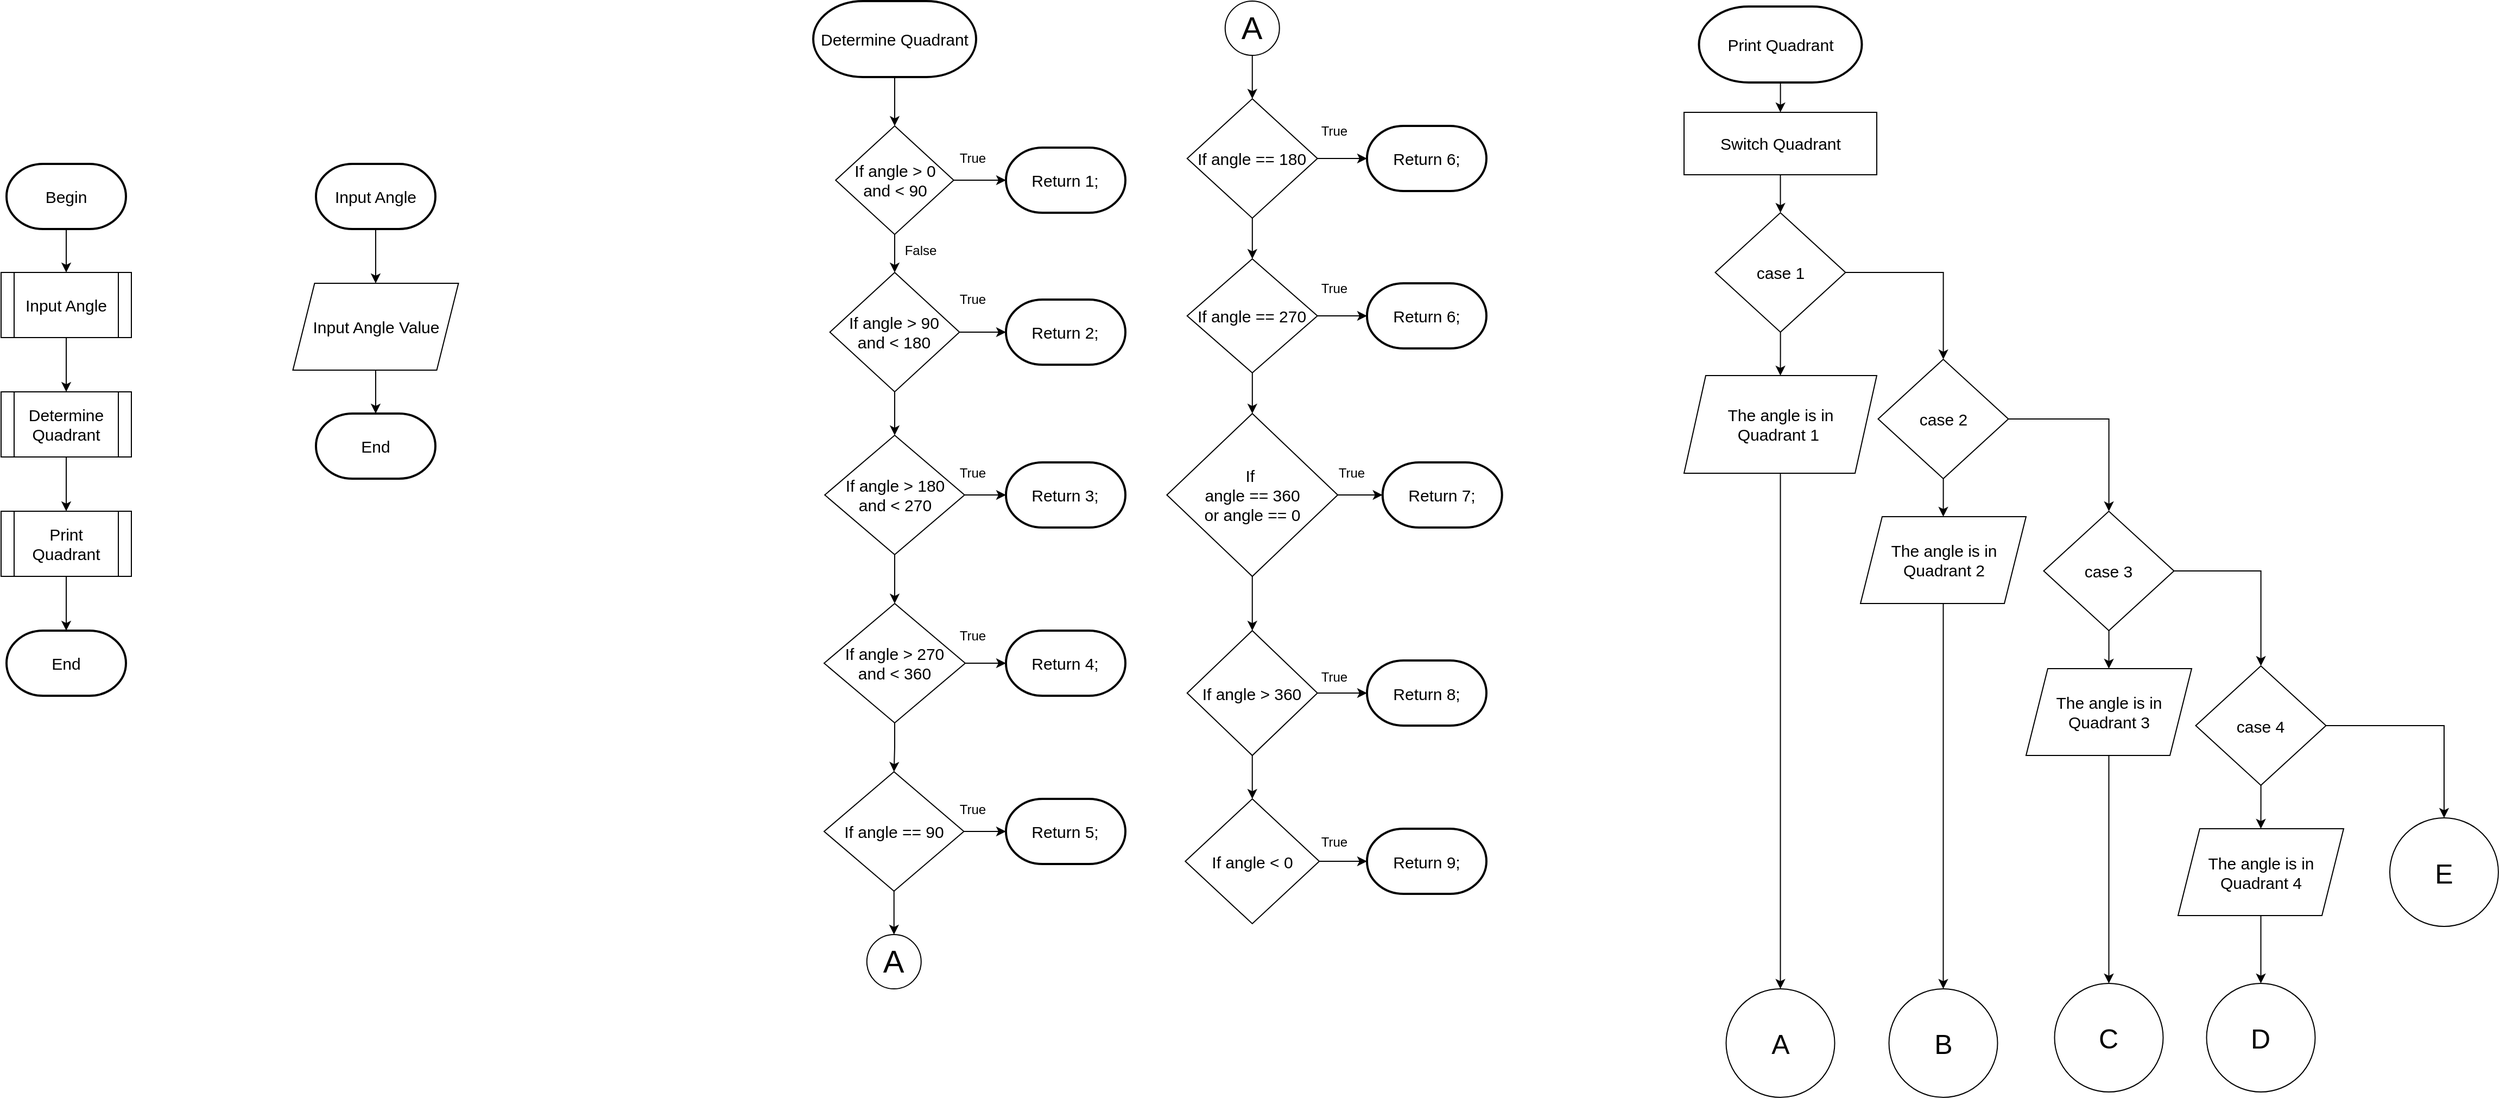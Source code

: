 <mxfile version="22.1.11" type="github">
  <diagram name="Page-1" id="Y4ryhkpG_AHfO9X048Ey">
    <mxGraphModel dx="1237" dy="649" grid="1" gridSize="10" guides="1" tooltips="1" connect="1" arrows="1" fold="1" page="1" pageScale="1" pageWidth="850" pageHeight="1100" math="0" shadow="0">
      <root>
        <mxCell id="0" />
        <mxCell id="1" parent="0" />
        <mxCell id="E4zsXZmkOVkVNq37EfI2-8" value="" style="edgeStyle=orthogonalEdgeStyle;rounded=0;orthogonalLoop=1;jettySize=auto;html=1;fontSize=15;" edge="1" parent="1" source="lAhAGREo4O89ChrYNIZD-1" target="E4zsXZmkOVkVNq37EfI2-1">
          <mxGeometry relative="1" as="geometry" />
        </mxCell>
        <mxCell id="lAhAGREo4O89ChrYNIZD-1" value="&lt;font style=&quot;font-size: 15px;&quot;&gt;Begin&lt;/font&gt;" style="strokeWidth=2;html=1;shape=mxgraph.flowchart.terminator;whiteSpace=wrap;fontSize=15;" parent="1" vertex="1">
          <mxGeometry x="215" y="195" width="110" height="60" as="geometry" />
        </mxCell>
        <mxCell id="E4zsXZmkOVkVNq37EfI2-7" value="" style="edgeStyle=orthogonalEdgeStyle;rounded=0;orthogonalLoop=1;jettySize=auto;html=1;fontSize=15;" edge="1" parent="1" source="E4zsXZmkOVkVNq37EfI2-1" target="E4zsXZmkOVkVNq37EfI2-2">
          <mxGeometry relative="1" as="geometry" />
        </mxCell>
        <mxCell id="E4zsXZmkOVkVNq37EfI2-1" value="Input Angle" style="shape=process;whiteSpace=wrap;html=1;backgroundOutline=1;fontSize=15;" vertex="1" parent="1">
          <mxGeometry x="210" y="295" width="120" height="60" as="geometry" />
        </mxCell>
        <mxCell id="E4zsXZmkOVkVNq37EfI2-6" value="" style="edgeStyle=orthogonalEdgeStyle;rounded=0;orthogonalLoop=1;jettySize=auto;html=1;fontSize=15;" edge="1" parent="1" source="E4zsXZmkOVkVNq37EfI2-2" target="E4zsXZmkOVkVNq37EfI2-3">
          <mxGeometry relative="1" as="geometry" />
        </mxCell>
        <mxCell id="E4zsXZmkOVkVNq37EfI2-2" value="Determine Quadrant" style="shape=process;whiteSpace=wrap;html=1;backgroundOutline=1;fontSize=15;" vertex="1" parent="1">
          <mxGeometry x="210" y="405" width="120" height="60" as="geometry" />
        </mxCell>
        <mxCell id="E4zsXZmkOVkVNq37EfI2-5" value="" style="edgeStyle=orthogonalEdgeStyle;rounded=0;orthogonalLoop=1;jettySize=auto;html=1;fontSize=15;" edge="1" parent="1" source="E4zsXZmkOVkVNq37EfI2-3" target="E4zsXZmkOVkVNq37EfI2-4">
          <mxGeometry relative="1" as="geometry" />
        </mxCell>
        <mxCell id="E4zsXZmkOVkVNq37EfI2-3" value="Print Quadrant" style="shape=process;whiteSpace=wrap;html=1;backgroundOutline=1;fontSize=15;" vertex="1" parent="1">
          <mxGeometry x="210" y="515" width="120" height="60" as="geometry" />
        </mxCell>
        <mxCell id="E4zsXZmkOVkVNq37EfI2-4" value="&lt;font style=&quot;font-size: 15px;&quot;&gt;End&lt;/font&gt;" style="strokeWidth=2;html=1;shape=mxgraph.flowchart.terminator;whiteSpace=wrap;fontSize=15;" vertex="1" parent="1">
          <mxGeometry x="215" y="625" width="110" height="60" as="geometry" />
        </mxCell>
        <mxCell id="E4zsXZmkOVkVNq37EfI2-13" value="" style="edgeStyle=orthogonalEdgeStyle;rounded=0;orthogonalLoop=1;jettySize=auto;html=1;entryX=0.5;entryY=0;entryDx=0;entryDy=0;fontSize=15;" edge="1" parent="1" source="E4zsXZmkOVkVNq37EfI2-9" target="E4zsXZmkOVkVNq37EfI2-10">
          <mxGeometry relative="1" as="geometry" />
        </mxCell>
        <mxCell id="E4zsXZmkOVkVNq37EfI2-9" value="&lt;font style=&quot;font-size: 15px;&quot;&gt;Input Angle&lt;/font&gt;" style="strokeWidth=2;html=1;shape=mxgraph.flowchart.terminator;whiteSpace=wrap;fontSize=15;" vertex="1" parent="1">
          <mxGeometry x="500" y="195" width="110" height="60" as="geometry" />
        </mxCell>
        <mxCell id="E4zsXZmkOVkVNq37EfI2-10" value="Input Angle Value" style="shape=parallelogram;perimeter=parallelogramPerimeter;whiteSpace=wrap;html=1;fixedSize=1;fontSize=15;" vertex="1" parent="1">
          <mxGeometry x="478.75" y="305" width="152.5" height="80" as="geometry" />
        </mxCell>
        <mxCell id="E4zsXZmkOVkVNq37EfI2-11" value="&lt;font style=&quot;font-size: 15px;&quot;&gt;End&lt;/font&gt;" style="strokeWidth=2;html=1;shape=mxgraph.flowchart.terminator;whiteSpace=wrap;fontSize=15;" vertex="1" parent="1">
          <mxGeometry x="500" y="425" width="110" height="60" as="geometry" />
        </mxCell>
        <mxCell id="E4zsXZmkOVkVNq37EfI2-12" style="edgeStyle=orthogonalEdgeStyle;rounded=0;orthogonalLoop=1;jettySize=auto;html=1;exitX=0.5;exitY=1;exitDx=0;exitDy=0;entryX=0.5;entryY=0;entryDx=0;entryDy=0;entryPerimeter=0;fontSize=15;" edge="1" parent="1" source="E4zsXZmkOVkVNq37EfI2-10" target="E4zsXZmkOVkVNq37EfI2-11">
          <mxGeometry relative="1" as="geometry" />
        </mxCell>
        <mxCell id="E4zsXZmkOVkVNq37EfI2-16" value="" style="edgeStyle=orthogonalEdgeStyle;rounded=0;orthogonalLoop=1;jettySize=auto;html=1;" edge="1" parent="1" source="E4zsXZmkOVkVNq37EfI2-14" target="E4zsXZmkOVkVNq37EfI2-15">
          <mxGeometry relative="1" as="geometry" />
        </mxCell>
        <mxCell id="E4zsXZmkOVkVNq37EfI2-14" value="&lt;font style=&quot;font-size: 15px;&quot;&gt;Determine Quadrant&lt;/font&gt;" style="strokeWidth=2;html=1;shape=mxgraph.flowchart.terminator;whiteSpace=wrap;" vertex="1" parent="1">
          <mxGeometry x="958" y="45" width="150" height="70" as="geometry" />
        </mxCell>
        <mxCell id="E4zsXZmkOVkVNq37EfI2-18" value="" style="edgeStyle=orthogonalEdgeStyle;rounded=0;orthogonalLoop=1;jettySize=auto;html=1;" edge="1" parent="1" source="E4zsXZmkOVkVNq37EfI2-15" target="E4zsXZmkOVkVNq37EfI2-19">
          <mxGeometry relative="1" as="geometry">
            <mxPoint x="1197.99" y="215" as="targetPoint" />
          </mxGeometry>
        </mxCell>
        <mxCell id="E4zsXZmkOVkVNq37EfI2-21" value="" style="edgeStyle=orthogonalEdgeStyle;rounded=0;orthogonalLoop=1;jettySize=auto;html=1;" edge="1" parent="1" source="E4zsXZmkOVkVNq37EfI2-15" target="E4zsXZmkOVkVNq37EfI2-20">
          <mxGeometry relative="1" as="geometry" />
        </mxCell>
        <mxCell id="E4zsXZmkOVkVNq37EfI2-15" value="&lt;font style=&quot;font-size: 15px;&quot;&gt;If angle &amp;gt; 0 &lt;br&gt;and &amp;lt; 90&lt;/font&gt;" style="rhombus;whiteSpace=wrap;html=1;" vertex="1" parent="1">
          <mxGeometry x="978.62" y="160" width="108.75" height="100" as="geometry" />
        </mxCell>
        <mxCell id="E4zsXZmkOVkVNq37EfI2-19" value="&lt;span style=&quot;font-size: 15px;&quot;&gt;Return 1;&lt;/span&gt;" style="strokeWidth=2;html=1;shape=mxgraph.flowchart.terminator;whiteSpace=wrap;" vertex="1" parent="1">
          <mxGeometry x="1135.49" y="180" width="110" height="60" as="geometry" />
        </mxCell>
        <mxCell id="E4zsXZmkOVkVNq37EfI2-23" value="" style="edgeStyle=orthogonalEdgeStyle;rounded=0;orthogonalLoop=1;jettySize=auto;html=1;entryX=0;entryY=0.5;entryDx=0;entryDy=0;entryPerimeter=0;" edge="1" parent="1" source="E4zsXZmkOVkVNq37EfI2-20" target="E4zsXZmkOVkVNq37EfI2-22">
          <mxGeometry relative="1" as="geometry">
            <mxPoint x="1166.74" y="400" as="targetPoint" />
          </mxGeometry>
        </mxCell>
        <mxCell id="E4zsXZmkOVkVNq37EfI2-26" value="" style="edgeStyle=orthogonalEdgeStyle;rounded=0;orthogonalLoop=1;jettySize=auto;html=1;" edge="1" parent="1" source="E4zsXZmkOVkVNq37EfI2-20" target="E4zsXZmkOVkVNq37EfI2-24">
          <mxGeometry relative="1" as="geometry" />
        </mxCell>
        <mxCell id="E4zsXZmkOVkVNq37EfI2-20" value="&lt;font style=&quot;font-size: 15px;&quot;&gt;If angle &amp;gt; 90 &lt;br&gt;and &amp;lt; 180&lt;/font&gt;" style="rhombus;whiteSpace=wrap;html=1;" vertex="1" parent="1">
          <mxGeometry x="973.32" y="295" width="119.37" height="110" as="geometry" />
        </mxCell>
        <mxCell id="E4zsXZmkOVkVNq37EfI2-22" value="&lt;span style=&quot;font-size: 15px;&quot;&gt;Return 2;&lt;/span&gt;" style="strokeWidth=2;html=1;shape=mxgraph.flowchart.terminator;whiteSpace=wrap;" vertex="1" parent="1">
          <mxGeometry x="1135.49" y="320" width="110" height="60" as="geometry" />
        </mxCell>
        <mxCell id="E4zsXZmkOVkVNq37EfI2-27" value="" style="edgeStyle=orthogonalEdgeStyle;rounded=0;orthogonalLoop=1;jettySize=auto;html=1;" edge="1" parent="1" source="E4zsXZmkOVkVNq37EfI2-24" target="E4zsXZmkOVkVNq37EfI2-25">
          <mxGeometry relative="1" as="geometry" />
        </mxCell>
        <mxCell id="E4zsXZmkOVkVNq37EfI2-30" value="" style="edgeStyle=orthogonalEdgeStyle;rounded=0;orthogonalLoop=1;jettySize=auto;html=1;" edge="1" parent="1" source="E4zsXZmkOVkVNq37EfI2-24" target="E4zsXZmkOVkVNq37EfI2-28">
          <mxGeometry relative="1" as="geometry" />
        </mxCell>
        <mxCell id="E4zsXZmkOVkVNq37EfI2-24" value="&lt;font style=&quot;font-size: 15px;&quot;&gt;If angle &amp;gt; 180&lt;br&gt;and &amp;lt; 270&lt;/font&gt;" style="rhombus;whiteSpace=wrap;html=1;" vertex="1" parent="1">
          <mxGeometry x="968.62" y="445" width="128.75" height="110" as="geometry" />
        </mxCell>
        <mxCell id="E4zsXZmkOVkVNq37EfI2-31" value="" style="edgeStyle=orthogonalEdgeStyle;rounded=0;orthogonalLoop=1;jettySize=auto;html=1;" edge="1" parent="1" source="E4zsXZmkOVkVNq37EfI2-25" target="E4zsXZmkOVkVNq37EfI2-29">
          <mxGeometry relative="1" as="geometry" />
        </mxCell>
        <mxCell id="E4zsXZmkOVkVNq37EfI2-33" value="" style="edgeStyle=orthogonalEdgeStyle;rounded=0;orthogonalLoop=1;jettySize=auto;html=1;entryX=0.5;entryY=0;entryDx=0;entryDy=0;" edge="1" parent="1" source="E4zsXZmkOVkVNq37EfI2-25" target="E4zsXZmkOVkVNq37EfI2-35">
          <mxGeometry relative="1" as="geometry">
            <mxPoint x="1031.74" y="855" as="targetPoint" />
          </mxGeometry>
        </mxCell>
        <mxCell id="E4zsXZmkOVkVNq37EfI2-25" value="&lt;font style=&quot;font-size: 15px;&quot;&gt;If angle &amp;gt; 270 &lt;br&gt;and &amp;lt; 360&lt;/font&gt;" style="rhombus;whiteSpace=wrap;html=1;" vertex="1" parent="1">
          <mxGeometry x="968" y="600" width="130" height="110" as="geometry" />
        </mxCell>
        <mxCell id="E4zsXZmkOVkVNq37EfI2-28" value="&lt;span style=&quot;font-size: 15px;&quot;&gt;Return 3;&lt;/span&gt;" style="strokeWidth=2;html=1;shape=mxgraph.flowchart.terminator;whiteSpace=wrap;" vertex="1" parent="1">
          <mxGeometry x="1135.49" y="470" width="110" height="60" as="geometry" />
        </mxCell>
        <mxCell id="E4zsXZmkOVkVNq37EfI2-29" value="&lt;span style=&quot;font-size: 15px;&quot;&gt;Return 4;&lt;/span&gt;" style="strokeWidth=2;html=1;shape=mxgraph.flowchart.terminator;whiteSpace=wrap;" vertex="1" parent="1">
          <mxGeometry x="1135.49" y="625" width="110" height="60" as="geometry" />
        </mxCell>
        <mxCell id="E4zsXZmkOVkVNq37EfI2-34" value="&lt;font style=&quot;font-size: 29px;&quot;&gt;A&lt;/font&gt;" style="ellipse;whiteSpace=wrap;html=1;aspect=fixed;" vertex="1" parent="1">
          <mxGeometry x="1007.37" y="905" width="50" height="50" as="geometry" />
        </mxCell>
        <mxCell id="E4zsXZmkOVkVNq37EfI2-38" value="" style="edgeStyle=orthogonalEdgeStyle;rounded=0;orthogonalLoop=1;jettySize=auto;html=1;" edge="1" parent="1" source="E4zsXZmkOVkVNq37EfI2-35" target="E4zsXZmkOVkVNq37EfI2-34">
          <mxGeometry relative="1" as="geometry" />
        </mxCell>
        <mxCell id="E4zsXZmkOVkVNq37EfI2-42" value="" style="edgeStyle=orthogonalEdgeStyle;rounded=0;orthogonalLoop=1;jettySize=auto;html=1;" edge="1" parent="1" source="E4zsXZmkOVkVNq37EfI2-35" target="E4zsXZmkOVkVNq37EfI2-41">
          <mxGeometry relative="1" as="geometry" />
        </mxCell>
        <mxCell id="E4zsXZmkOVkVNq37EfI2-35" value="&lt;font style=&quot;font-size: 15px;&quot;&gt;If angle == 90&lt;/font&gt;" style="rhombus;whiteSpace=wrap;html=1;" vertex="1" parent="1">
          <mxGeometry x="968" y="755" width="128.75" height="110" as="geometry" />
        </mxCell>
        <mxCell id="E4zsXZmkOVkVNq37EfI2-41" value="&lt;span style=&quot;font-size: 15px;&quot;&gt;Return 5;&lt;/span&gt;" style="strokeWidth=2;html=1;shape=mxgraph.flowchart.terminator;whiteSpace=wrap;" vertex="1" parent="1">
          <mxGeometry x="1135.49" y="780" width="110" height="60" as="geometry" />
        </mxCell>
        <mxCell id="E4zsXZmkOVkVNq37EfI2-46" value="" style="edgeStyle=orthogonalEdgeStyle;rounded=0;orthogonalLoop=1;jettySize=auto;html=1;" edge="1" parent="1" source="E4zsXZmkOVkVNq37EfI2-44" target="E4zsXZmkOVkVNq37EfI2-45">
          <mxGeometry relative="1" as="geometry" />
        </mxCell>
        <mxCell id="E4zsXZmkOVkVNq37EfI2-44" value="&lt;font style=&quot;font-size: 29px;&quot;&gt;A&lt;/font&gt;" style="ellipse;whiteSpace=wrap;html=1;aspect=fixed;" vertex="1" parent="1">
          <mxGeometry x="1337.37" y="45" width="50" height="50" as="geometry" />
        </mxCell>
        <mxCell id="E4zsXZmkOVkVNq37EfI2-48" value="" style="edgeStyle=orthogonalEdgeStyle;rounded=0;orthogonalLoop=1;jettySize=auto;html=1;" edge="1" parent="1" source="E4zsXZmkOVkVNq37EfI2-45" target="E4zsXZmkOVkVNq37EfI2-47">
          <mxGeometry relative="1" as="geometry" />
        </mxCell>
        <mxCell id="E4zsXZmkOVkVNq37EfI2-55" value="" style="edgeStyle=orthogonalEdgeStyle;rounded=0;orthogonalLoop=1;jettySize=auto;html=1;" edge="1" parent="1" source="E4zsXZmkOVkVNq37EfI2-45" target="E4zsXZmkOVkVNq37EfI2-52">
          <mxGeometry relative="1" as="geometry" />
        </mxCell>
        <mxCell id="E4zsXZmkOVkVNq37EfI2-45" value="&lt;font style=&quot;font-size: 15px;&quot;&gt;If angle == 180&lt;br&gt;&lt;/font&gt;" style="rhombus;whiteSpace=wrap;html=1;" vertex="1" parent="1">
          <mxGeometry x="1302.37" y="135" width="120" height="110" as="geometry" />
        </mxCell>
        <mxCell id="E4zsXZmkOVkVNq37EfI2-47" value="&lt;span style=&quot;font-size: 15px;&quot;&gt;Return 6;&lt;/span&gt;" style="strokeWidth=2;html=1;shape=mxgraph.flowchart.terminator;whiteSpace=wrap;" vertex="1" parent="1">
          <mxGeometry x="1467.99" y="160" width="110" height="60" as="geometry" />
        </mxCell>
        <mxCell id="E4zsXZmkOVkVNq37EfI2-57" value="" style="edgeStyle=orthogonalEdgeStyle;rounded=0;orthogonalLoop=1;jettySize=auto;html=1;entryX=0.5;entryY=0;entryDx=0;entryDy=0;" edge="1" parent="1" source="E4zsXZmkOVkVNq37EfI2-50" target="E4zsXZmkOVkVNq37EfI2-59">
          <mxGeometry relative="1" as="geometry">
            <mxPoint x="1347.99" y="765" as="targetPoint" />
          </mxGeometry>
        </mxCell>
        <mxCell id="E4zsXZmkOVkVNq37EfI2-67" value="" style="edgeStyle=orthogonalEdgeStyle;rounded=0;orthogonalLoop=1;jettySize=auto;html=1;" edge="1" parent="1" source="E4zsXZmkOVkVNq37EfI2-50" target="E4zsXZmkOVkVNq37EfI2-62">
          <mxGeometry relative="1" as="geometry" />
        </mxCell>
        <mxCell id="E4zsXZmkOVkVNq37EfI2-50" value="&lt;font style=&quot;font-size: 15px;&quot;&gt;If angle &amp;gt; 360&lt;br&gt;&lt;/font&gt;" style="rhombus;whiteSpace=wrap;html=1;" vertex="1" parent="1">
          <mxGeometry x="1302.36" y="625" width="120" height="115" as="geometry" />
        </mxCell>
        <mxCell id="E4zsXZmkOVkVNq37EfI2-56" value="" style="edgeStyle=orthogonalEdgeStyle;rounded=0;orthogonalLoop=1;jettySize=auto;html=1;" edge="1" parent="1" source="E4zsXZmkOVkVNq37EfI2-51" target="E4zsXZmkOVkVNq37EfI2-50">
          <mxGeometry relative="1" as="geometry" />
        </mxCell>
        <mxCell id="E4zsXZmkOVkVNq37EfI2-66" value="" style="edgeStyle=orthogonalEdgeStyle;rounded=0;orthogonalLoop=1;jettySize=auto;html=1;" edge="1" parent="1" source="E4zsXZmkOVkVNq37EfI2-51" target="E4zsXZmkOVkVNq37EfI2-61">
          <mxGeometry relative="1" as="geometry" />
        </mxCell>
        <mxCell id="E4zsXZmkOVkVNq37EfI2-51" value="&lt;font style=&quot;font-size: 15px;&quot;&gt;If&amp;nbsp;&lt;br&gt;angle == 360&lt;br&gt;or angle == 0&lt;br&gt;&lt;/font&gt;" style="rhombus;whiteSpace=wrap;html=1;" vertex="1" parent="1">
          <mxGeometry x="1283.69" y="425" width="157.35" height="150" as="geometry" />
        </mxCell>
        <mxCell id="E4zsXZmkOVkVNq37EfI2-54" value="" style="edgeStyle=orthogonalEdgeStyle;rounded=0;orthogonalLoop=1;jettySize=auto;html=1;" edge="1" parent="1" source="E4zsXZmkOVkVNq37EfI2-52" target="E4zsXZmkOVkVNq37EfI2-51">
          <mxGeometry relative="1" as="geometry" />
        </mxCell>
        <mxCell id="E4zsXZmkOVkVNq37EfI2-65" value="" style="edgeStyle=orthogonalEdgeStyle;rounded=0;orthogonalLoop=1;jettySize=auto;html=1;" edge="1" parent="1" source="E4zsXZmkOVkVNq37EfI2-52" target="E4zsXZmkOVkVNq37EfI2-64">
          <mxGeometry relative="1" as="geometry" />
        </mxCell>
        <mxCell id="E4zsXZmkOVkVNq37EfI2-52" value="&lt;font style=&quot;font-size: 15px;&quot;&gt;If angle == 270&lt;br&gt;&lt;/font&gt;" style="rhombus;whiteSpace=wrap;html=1;" vertex="1" parent="1">
          <mxGeometry x="1302.37" y="282.5" width="119.99" height="105" as="geometry" />
        </mxCell>
        <mxCell id="E4zsXZmkOVkVNq37EfI2-68" value="" style="edgeStyle=orthogonalEdgeStyle;rounded=0;orthogonalLoop=1;jettySize=auto;html=1;" edge="1" parent="1" source="E4zsXZmkOVkVNq37EfI2-59" target="E4zsXZmkOVkVNq37EfI2-63">
          <mxGeometry relative="1" as="geometry" />
        </mxCell>
        <mxCell id="E4zsXZmkOVkVNq37EfI2-59" value="&lt;font style=&quot;font-size: 15px;&quot;&gt;If angle &amp;lt; 0&lt;br&gt;&lt;/font&gt;" style="rhombus;whiteSpace=wrap;html=1;" vertex="1" parent="1">
          <mxGeometry x="1300.64" y="780" width="123.43" height="115" as="geometry" />
        </mxCell>
        <mxCell id="E4zsXZmkOVkVNq37EfI2-61" value="&lt;span style=&quot;font-size: 15px;&quot;&gt;Return 7;&lt;/span&gt;" style="strokeWidth=2;html=1;shape=mxgraph.flowchart.terminator;whiteSpace=wrap;" vertex="1" parent="1">
          <mxGeometry x="1482.36" y="470" width="110" height="60" as="geometry" />
        </mxCell>
        <mxCell id="E4zsXZmkOVkVNq37EfI2-62" value="&lt;span style=&quot;font-size: 15px;&quot;&gt;Return 8;&lt;/span&gt;" style="strokeWidth=2;html=1;shape=mxgraph.flowchart.terminator;whiteSpace=wrap;" vertex="1" parent="1">
          <mxGeometry x="1467.99" y="652.5" width="110" height="60" as="geometry" />
        </mxCell>
        <mxCell id="E4zsXZmkOVkVNq37EfI2-63" value="&lt;span style=&quot;font-size: 15px;&quot;&gt;Return 9;&lt;/span&gt;" style="strokeWidth=2;html=1;shape=mxgraph.flowchart.terminator;whiteSpace=wrap;" vertex="1" parent="1">
          <mxGeometry x="1467.99" y="807.5" width="110" height="60" as="geometry" />
        </mxCell>
        <mxCell id="E4zsXZmkOVkVNq37EfI2-64" value="&lt;span style=&quot;font-size: 15px;&quot;&gt;Return 6;&lt;/span&gt;" style="strokeWidth=2;html=1;shape=mxgraph.flowchart.terminator;whiteSpace=wrap;" vertex="1" parent="1">
          <mxGeometry x="1467.99" y="305" width="110" height="60" as="geometry" />
        </mxCell>
        <mxCell id="E4zsXZmkOVkVNq37EfI2-69" value="True" style="text;html=1;strokeColor=none;fillColor=none;align=center;verticalAlign=middle;whiteSpace=wrap;rounded=0;" vertex="1" parent="1">
          <mxGeometry x="1075.49" y="175" width="60" height="30" as="geometry" />
        </mxCell>
        <mxCell id="E4zsXZmkOVkVNq37EfI2-70" value="True" style="text;html=1;strokeColor=none;fillColor=none;align=center;verticalAlign=middle;whiteSpace=wrap;rounded=0;" vertex="1" parent="1">
          <mxGeometry x="1075.49" y="305" width="60" height="30" as="geometry" />
        </mxCell>
        <mxCell id="E4zsXZmkOVkVNq37EfI2-71" value="True" style="text;html=1;strokeColor=none;fillColor=none;align=center;verticalAlign=middle;whiteSpace=wrap;rounded=0;" vertex="1" parent="1">
          <mxGeometry x="1075.49" y="465" width="60" height="30" as="geometry" />
        </mxCell>
        <mxCell id="E4zsXZmkOVkVNq37EfI2-72" value="True" style="text;html=1;strokeColor=none;fillColor=none;align=center;verticalAlign=middle;whiteSpace=wrap;rounded=0;" vertex="1" parent="1">
          <mxGeometry x="1075.49" y="615" width="60" height="30" as="geometry" />
        </mxCell>
        <mxCell id="E4zsXZmkOVkVNq37EfI2-73" value="True" style="text;html=1;strokeColor=none;fillColor=none;align=center;verticalAlign=middle;whiteSpace=wrap;rounded=0;" vertex="1" parent="1">
          <mxGeometry x="1407.99" y="150" width="60" height="30" as="geometry" />
        </mxCell>
        <mxCell id="E4zsXZmkOVkVNq37EfI2-74" value="True" style="text;html=1;strokeColor=none;fillColor=none;align=center;verticalAlign=middle;whiteSpace=wrap;rounded=0;" vertex="1" parent="1">
          <mxGeometry x="1075.49" y="775" width="60" height="30" as="geometry" />
        </mxCell>
        <mxCell id="E4zsXZmkOVkVNq37EfI2-75" value="True" style="text;html=1;strokeColor=none;fillColor=none;align=center;verticalAlign=middle;whiteSpace=wrap;rounded=0;" vertex="1" parent="1">
          <mxGeometry x="1424.07" y="465" width="60" height="30" as="geometry" />
        </mxCell>
        <mxCell id="E4zsXZmkOVkVNq37EfI2-76" value="True" style="text;html=1;strokeColor=none;fillColor=none;align=center;verticalAlign=middle;whiteSpace=wrap;rounded=0;" vertex="1" parent="1">
          <mxGeometry x="1407.99" y="295" width="60" height="30" as="geometry" />
        </mxCell>
        <mxCell id="E4zsXZmkOVkVNq37EfI2-77" value="True" style="text;html=1;strokeColor=none;fillColor=none;align=center;verticalAlign=middle;whiteSpace=wrap;rounded=0;" vertex="1" parent="1">
          <mxGeometry x="1407.99" y="805" width="60" height="30" as="geometry" />
        </mxCell>
        <mxCell id="E4zsXZmkOVkVNq37EfI2-78" value="True" style="text;html=1;strokeColor=none;fillColor=none;align=center;verticalAlign=middle;whiteSpace=wrap;rounded=0;" vertex="1" parent="1">
          <mxGeometry x="1407.99" y="652.5" width="60" height="30" as="geometry" />
        </mxCell>
        <mxCell id="E4zsXZmkOVkVNq37EfI2-79" value="False" style="text;html=1;strokeColor=none;fillColor=none;align=center;verticalAlign=middle;whiteSpace=wrap;rounded=0;" vertex="1" parent="1">
          <mxGeometry x="1027.37" y="260" width="60" height="30" as="geometry" />
        </mxCell>
        <mxCell id="E4zsXZmkOVkVNq37EfI2-84" value="" style="edgeStyle=orthogonalEdgeStyle;rounded=0;orthogonalLoop=1;jettySize=auto;html=1;" edge="1" parent="1" source="E4zsXZmkOVkVNq37EfI2-80" target="E4zsXZmkOVkVNq37EfI2-83">
          <mxGeometry relative="1" as="geometry" />
        </mxCell>
        <mxCell id="E4zsXZmkOVkVNq37EfI2-80" value="&lt;font style=&quot;font-size: 15px;&quot;&gt;Print Quadrant&lt;/font&gt;" style="strokeWidth=2;html=1;shape=mxgraph.flowchart.terminator;whiteSpace=wrap;" vertex="1" parent="1">
          <mxGeometry x="1773.75" y="50" width="150" height="70" as="geometry" />
        </mxCell>
        <mxCell id="E4zsXZmkOVkVNq37EfI2-86" value="" style="edgeStyle=orthogonalEdgeStyle;rounded=0;orthogonalLoop=1;jettySize=auto;html=1;" edge="1" parent="1" source="E4zsXZmkOVkVNq37EfI2-83" target="E4zsXZmkOVkVNq37EfI2-85">
          <mxGeometry relative="1" as="geometry" />
        </mxCell>
        <mxCell id="E4zsXZmkOVkVNq37EfI2-83" value="&lt;font style=&quot;font-size: 15px;&quot;&gt;Switch Quadrant&lt;/font&gt;" style="rounded=0;whiteSpace=wrap;html=1;" vertex="1" parent="1">
          <mxGeometry x="1760" y="147.5" width="177.5" height="57.5" as="geometry" />
        </mxCell>
        <mxCell id="E4zsXZmkOVkVNq37EfI2-89" value="" style="edgeStyle=orthogonalEdgeStyle;rounded=0;orthogonalLoop=1;jettySize=auto;html=1;" edge="1" parent="1" source="E4zsXZmkOVkVNq37EfI2-85" target="E4zsXZmkOVkVNq37EfI2-87">
          <mxGeometry relative="1" as="geometry" />
        </mxCell>
        <mxCell id="E4zsXZmkOVkVNq37EfI2-90" value="" style="edgeStyle=orthogonalEdgeStyle;rounded=0;orthogonalLoop=1;jettySize=auto;html=1;" edge="1" parent="1" source="E4zsXZmkOVkVNq37EfI2-85" target="E4zsXZmkOVkVNq37EfI2-88">
          <mxGeometry relative="1" as="geometry" />
        </mxCell>
        <mxCell id="E4zsXZmkOVkVNq37EfI2-85" value="&lt;font style=&quot;font-size: 15px;&quot;&gt;case 1&lt;br&gt;&lt;/font&gt;" style="rhombus;whiteSpace=wrap;html=1;flipH=0;flipV=1;" vertex="1" parent="1">
          <mxGeometry x="1788.75" y="240" width="120" height="110" as="geometry" />
        </mxCell>
        <mxCell id="E4zsXZmkOVkVNq37EfI2-107" value="" style="edgeStyle=orthogonalEdgeStyle;rounded=0;orthogonalLoop=1;jettySize=auto;html=1;" edge="1" parent="1" source="E4zsXZmkOVkVNq37EfI2-87" target="E4zsXZmkOVkVNq37EfI2-103">
          <mxGeometry relative="1" as="geometry" />
        </mxCell>
        <mxCell id="E4zsXZmkOVkVNq37EfI2-87" value="The angle is in &lt;br&gt;Quadrant 1&amp;nbsp;" style="shape=parallelogram;perimeter=parallelogramPerimeter;whiteSpace=wrap;html=1;fixedSize=1;fontSize=15;" vertex="1" parent="1">
          <mxGeometry x="1760" y="390" width="177.5" height="90" as="geometry" />
        </mxCell>
        <mxCell id="E4zsXZmkOVkVNq37EfI2-92" value="" style="edgeStyle=orthogonalEdgeStyle;rounded=0;orthogonalLoop=1;jettySize=auto;html=1;" edge="1" parent="1" source="E4zsXZmkOVkVNq37EfI2-88" target="E4zsXZmkOVkVNq37EfI2-91">
          <mxGeometry relative="1" as="geometry" />
        </mxCell>
        <mxCell id="E4zsXZmkOVkVNq37EfI2-96" value="" style="edgeStyle=orthogonalEdgeStyle;rounded=0;orthogonalLoop=1;jettySize=auto;html=1;" edge="1" parent="1" source="E4zsXZmkOVkVNq37EfI2-88" target="E4zsXZmkOVkVNq37EfI2-95">
          <mxGeometry relative="1" as="geometry" />
        </mxCell>
        <mxCell id="E4zsXZmkOVkVNq37EfI2-88" value="&lt;font style=&quot;font-size: 15px;&quot;&gt;case 2&lt;br&gt;&lt;/font&gt;" style="rhombus;whiteSpace=wrap;html=1;flipH=0;flipV=1;" vertex="1" parent="1">
          <mxGeometry x="1938.75" y="375" width="120" height="110" as="geometry" />
        </mxCell>
        <mxCell id="E4zsXZmkOVkVNq37EfI2-98" value="" style="edgeStyle=orthogonalEdgeStyle;rounded=0;orthogonalLoop=1;jettySize=auto;html=1;" edge="1" parent="1" source="E4zsXZmkOVkVNq37EfI2-91" target="E4zsXZmkOVkVNq37EfI2-97">
          <mxGeometry relative="1" as="geometry" />
        </mxCell>
        <mxCell id="E4zsXZmkOVkVNq37EfI2-100" value="" style="edgeStyle=orthogonalEdgeStyle;rounded=0;orthogonalLoop=1;jettySize=auto;html=1;" edge="1" parent="1" source="E4zsXZmkOVkVNq37EfI2-91" target="E4zsXZmkOVkVNq37EfI2-99">
          <mxGeometry relative="1" as="geometry" />
        </mxCell>
        <mxCell id="E4zsXZmkOVkVNq37EfI2-91" value="&lt;font style=&quot;font-size: 15px;&quot;&gt;case 3&lt;br&gt;&lt;/font&gt;" style="rhombus;whiteSpace=wrap;html=1;flipH=0;flipV=1;" vertex="1" parent="1">
          <mxGeometry x="2091.25" y="515" width="120" height="110" as="geometry" />
        </mxCell>
        <mxCell id="E4zsXZmkOVkVNq37EfI2-109" value="" style="edgeStyle=orthogonalEdgeStyle;rounded=0;orthogonalLoop=1;jettySize=auto;html=1;" edge="1" parent="1" source="E4zsXZmkOVkVNq37EfI2-95" target="E4zsXZmkOVkVNq37EfI2-108">
          <mxGeometry relative="1" as="geometry" />
        </mxCell>
        <mxCell id="E4zsXZmkOVkVNq37EfI2-95" value="&lt;br&gt;The angle is in Quadrant 2&lt;br&gt;&amp;nbsp;" style="shape=parallelogram;perimeter=parallelogramPerimeter;whiteSpace=wrap;html=1;fixedSize=1;fontSize=15;" vertex="1" parent="1">
          <mxGeometry x="1922.5" y="520" width="152.5" height="80" as="geometry" />
        </mxCell>
        <mxCell id="E4zsXZmkOVkVNq37EfI2-111" value="" style="edgeStyle=orthogonalEdgeStyle;rounded=0;orthogonalLoop=1;jettySize=auto;html=1;" edge="1" parent="1" source="E4zsXZmkOVkVNq37EfI2-97" target="E4zsXZmkOVkVNq37EfI2-110">
          <mxGeometry relative="1" as="geometry" />
        </mxCell>
        <mxCell id="E4zsXZmkOVkVNq37EfI2-97" value="The angle is in Quadrant 3 &lt;br&gt;" style="shape=parallelogram;perimeter=parallelogramPerimeter;whiteSpace=wrap;html=1;fixedSize=1;fontSize=15;" vertex="1" parent="1">
          <mxGeometry x="2075" y="660" width="152.5" height="80" as="geometry" />
        </mxCell>
        <mxCell id="E4zsXZmkOVkVNq37EfI2-115" value="" style="edgeStyle=orthogonalEdgeStyle;rounded=0;orthogonalLoop=1;jettySize=auto;html=1;" edge="1" parent="1" source="E4zsXZmkOVkVNq37EfI2-99" target="E4zsXZmkOVkVNq37EfI2-113">
          <mxGeometry relative="1" as="geometry" />
        </mxCell>
        <mxCell id="E4zsXZmkOVkVNq37EfI2-118" value="" style="edgeStyle=orthogonalEdgeStyle;rounded=0;orthogonalLoop=1;jettySize=auto;html=1;" edge="1" parent="1" source="E4zsXZmkOVkVNq37EfI2-99" target="E4zsXZmkOVkVNq37EfI2-117">
          <mxGeometry relative="1" as="geometry" />
        </mxCell>
        <mxCell id="E4zsXZmkOVkVNq37EfI2-99" value="&lt;font style=&quot;font-size: 15px;&quot;&gt;case 4&lt;br&gt;&lt;/font&gt;" style="rhombus;whiteSpace=wrap;html=1;flipH=0;flipV=1;" vertex="1" parent="1">
          <mxGeometry x="2231.25" y="657.5" width="120" height="110" as="geometry" />
        </mxCell>
        <mxCell id="E4zsXZmkOVkVNq37EfI2-103" value="A" style="ellipse;whiteSpace=wrap;html=1;aspect=fixed;fontSize=25;" vertex="1" parent="1">
          <mxGeometry x="1798.75" y="955" width="100" height="100" as="geometry" />
        </mxCell>
        <mxCell id="E4zsXZmkOVkVNq37EfI2-108" value="B" style="ellipse;whiteSpace=wrap;html=1;aspect=fixed;fontSize=25;" vertex="1" parent="1">
          <mxGeometry x="1948.75" y="955" width="100" height="100" as="geometry" />
        </mxCell>
        <mxCell id="E4zsXZmkOVkVNq37EfI2-110" value="C" style="ellipse;whiteSpace=wrap;html=1;aspect=fixed;fontSize=25;" vertex="1" parent="1">
          <mxGeometry x="2101.25" y="950" width="100" height="100" as="geometry" />
        </mxCell>
        <mxCell id="E4zsXZmkOVkVNq37EfI2-112" value="D" style="ellipse;whiteSpace=wrap;html=1;aspect=fixed;fontSize=25;" vertex="1" parent="1">
          <mxGeometry x="2241.25" y="950" width="100" height="100" as="geometry" />
        </mxCell>
        <mxCell id="E4zsXZmkOVkVNq37EfI2-116" value="" style="edgeStyle=orthogonalEdgeStyle;rounded=0;orthogonalLoop=1;jettySize=auto;html=1;" edge="1" parent="1" source="E4zsXZmkOVkVNq37EfI2-113" target="E4zsXZmkOVkVNq37EfI2-112">
          <mxGeometry relative="1" as="geometry" />
        </mxCell>
        <mxCell id="E4zsXZmkOVkVNq37EfI2-113" value="The angle is in Quadrant 4" style="shape=parallelogram;perimeter=parallelogramPerimeter;whiteSpace=wrap;html=1;fixedSize=1;fontSize=15;" vertex="1" parent="1">
          <mxGeometry x="2215" y="807.5" width="152.5" height="80" as="geometry" />
        </mxCell>
        <mxCell id="E4zsXZmkOVkVNq37EfI2-117" value="&lt;font style=&quot;font-size: 25px;&quot;&gt;E&lt;/font&gt;" style="ellipse;whiteSpace=wrap;html=1;aspect=fixed;" vertex="1" parent="1">
          <mxGeometry x="2410" y="797.5" width="100" height="100" as="geometry" />
        </mxCell>
      </root>
    </mxGraphModel>
  </diagram>
</mxfile>
